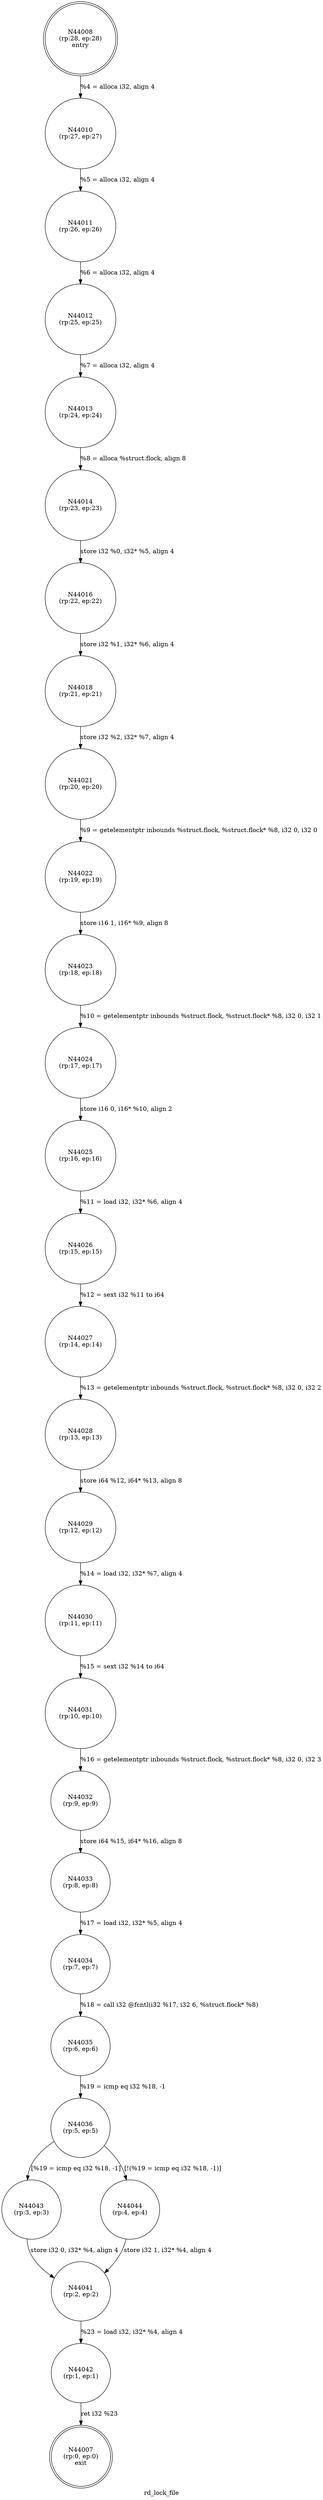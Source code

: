 digraph rd_lock_file {
label="rd_lock_file"
44007 [label="N44007\n(rp:0, ep:0)\nexit", shape="doublecircle"]
44008 [label="N44008\n(rp:28, ep:28)\nentry", shape="doublecircle"]
44008 -> 44010 [label="%4 = alloca i32, align 4"]
44010 [label="N44010\n(rp:27, ep:27)", shape="circle"]
44010 -> 44011 [label="%5 = alloca i32, align 4"]
44011 [label="N44011\n(rp:26, ep:26)", shape="circle"]
44011 -> 44012 [label="%6 = alloca i32, align 4"]
44012 [label="N44012\n(rp:25, ep:25)", shape="circle"]
44012 -> 44013 [label="%7 = alloca i32, align 4"]
44013 [label="N44013\n(rp:24, ep:24)", shape="circle"]
44013 -> 44014 [label="%8 = alloca %struct.flock, align 8"]
44014 [label="N44014\n(rp:23, ep:23)", shape="circle"]
44014 -> 44016 [label="store i32 %0, i32* %5, align 4"]
44016 [label="N44016\n(rp:22, ep:22)", shape="circle"]
44016 -> 44018 [label="store i32 %1, i32* %6, align 4"]
44018 [label="N44018\n(rp:21, ep:21)", shape="circle"]
44018 -> 44021 [label="store i32 %2, i32* %7, align 4"]
44021 [label="N44021\n(rp:20, ep:20)", shape="circle"]
44021 -> 44022 [label="%9 = getelementptr inbounds %struct.flock, %struct.flock* %8, i32 0, i32 0"]
44022 [label="N44022\n(rp:19, ep:19)", shape="circle"]
44022 -> 44023 [label="store i16 1, i16* %9, align 8"]
44023 [label="N44023\n(rp:18, ep:18)", shape="circle"]
44023 -> 44024 [label="%10 = getelementptr inbounds %struct.flock, %struct.flock* %8, i32 0, i32 1"]
44024 [label="N44024\n(rp:17, ep:17)", shape="circle"]
44024 -> 44025 [label="store i16 0, i16* %10, align 2"]
44025 [label="N44025\n(rp:16, ep:16)", shape="circle"]
44025 -> 44026 [label="%11 = load i32, i32* %6, align 4"]
44026 [label="N44026\n(rp:15, ep:15)", shape="circle"]
44026 -> 44027 [label="%12 = sext i32 %11 to i64"]
44027 [label="N44027\n(rp:14, ep:14)", shape="circle"]
44027 -> 44028 [label="%13 = getelementptr inbounds %struct.flock, %struct.flock* %8, i32 0, i32 2"]
44028 [label="N44028\n(rp:13, ep:13)", shape="circle"]
44028 -> 44029 [label="store i64 %12, i64* %13, align 8"]
44029 [label="N44029\n(rp:12, ep:12)", shape="circle"]
44029 -> 44030 [label="%14 = load i32, i32* %7, align 4"]
44030 [label="N44030\n(rp:11, ep:11)", shape="circle"]
44030 -> 44031 [label="%15 = sext i32 %14 to i64"]
44031 [label="N44031\n(rp:10, ep:10)", shape="circle"]
44031 -> 44032 [label="%16 = getelementptr inbounds %struct.flock, %struct.flock* %8, i32 0, i32 3"]
44032 [label="N44032\n(rp:9, ep:9)", shape="circle"]
44032 -> 44033 [label="store i64 %15, i64* %16, align 8"]
44033 [label="N44033\n(rp:8, ep:8)", shape="circle"]
44033 -> 44034 [label="%17 = load i32, i32* %5, align 4"]
44034 [label="N44034\n(rp:7, ep:7)", shape="circle"]
44034 -> 44035 [label="%18 = call i32 @fcntl(i32 %17, i32 6, %struct.flock* %8)"]
44035 [label="N44035\n(rp:6, ep:6)", shape="circle"]
44035 -> 44036 [label="%19 = icmp eq i32 %18, -1"]
44036 [label="N44036\n(rp:5, ep:5)", shape="circle"]
44036 -> 44043 [label="[%19 = icmp eq i32 %18, -1]"]
44036 -> 44044 [label="[!(%19 = icmp eq i32 %18, -1)]"]
44041 [label="N44041\n(rp:2, ep:2)", shape="circle"]
44041 -> 44042 [label="%23 = load i32, i32* %4, align 4"]
44042 [label="N44042\n(rp:1, ep:1)", shape="circle"]
44042 -> 44007 [label="ret i32 %23"]
44043 [label="N44043\n(rp:3, ep:3)", shape="circle"]
44043 -> 44041 [label="store i32 0, i32* %4, align 4"]
44044 [label="N44044\n(rp:4, ep:4)", shape="circle"]
44044 -> 44041 [label="store i32 1, i32* %4, align 4"]
}
